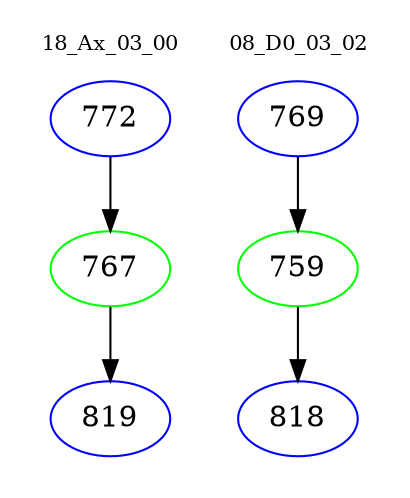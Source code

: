 digraph{
subgraph cluster_0 {
color = white
label = "18_Ax_03_00";
fontsize=10;
T0_772 [label="772", color="blue"]
T0_772 -> T0_767 [color="black"]
T0_767 [label="767", color="green"]
T0_767 -> T0_819 [color="black"]
T0_819 [label="819", color="blue"]
}
subgraph cluster_1 {
color = white
label = "08_D0_03_02";
fontsize=10;
T1_769 [label="769", color="blue"]
T1_769 -> T1_759 [color="black"]
T1_759 [label="759", color="green"]
T1_759 -> T1_818 [color="black"]
T1_818 [label="818", color="blue"]
}
}
